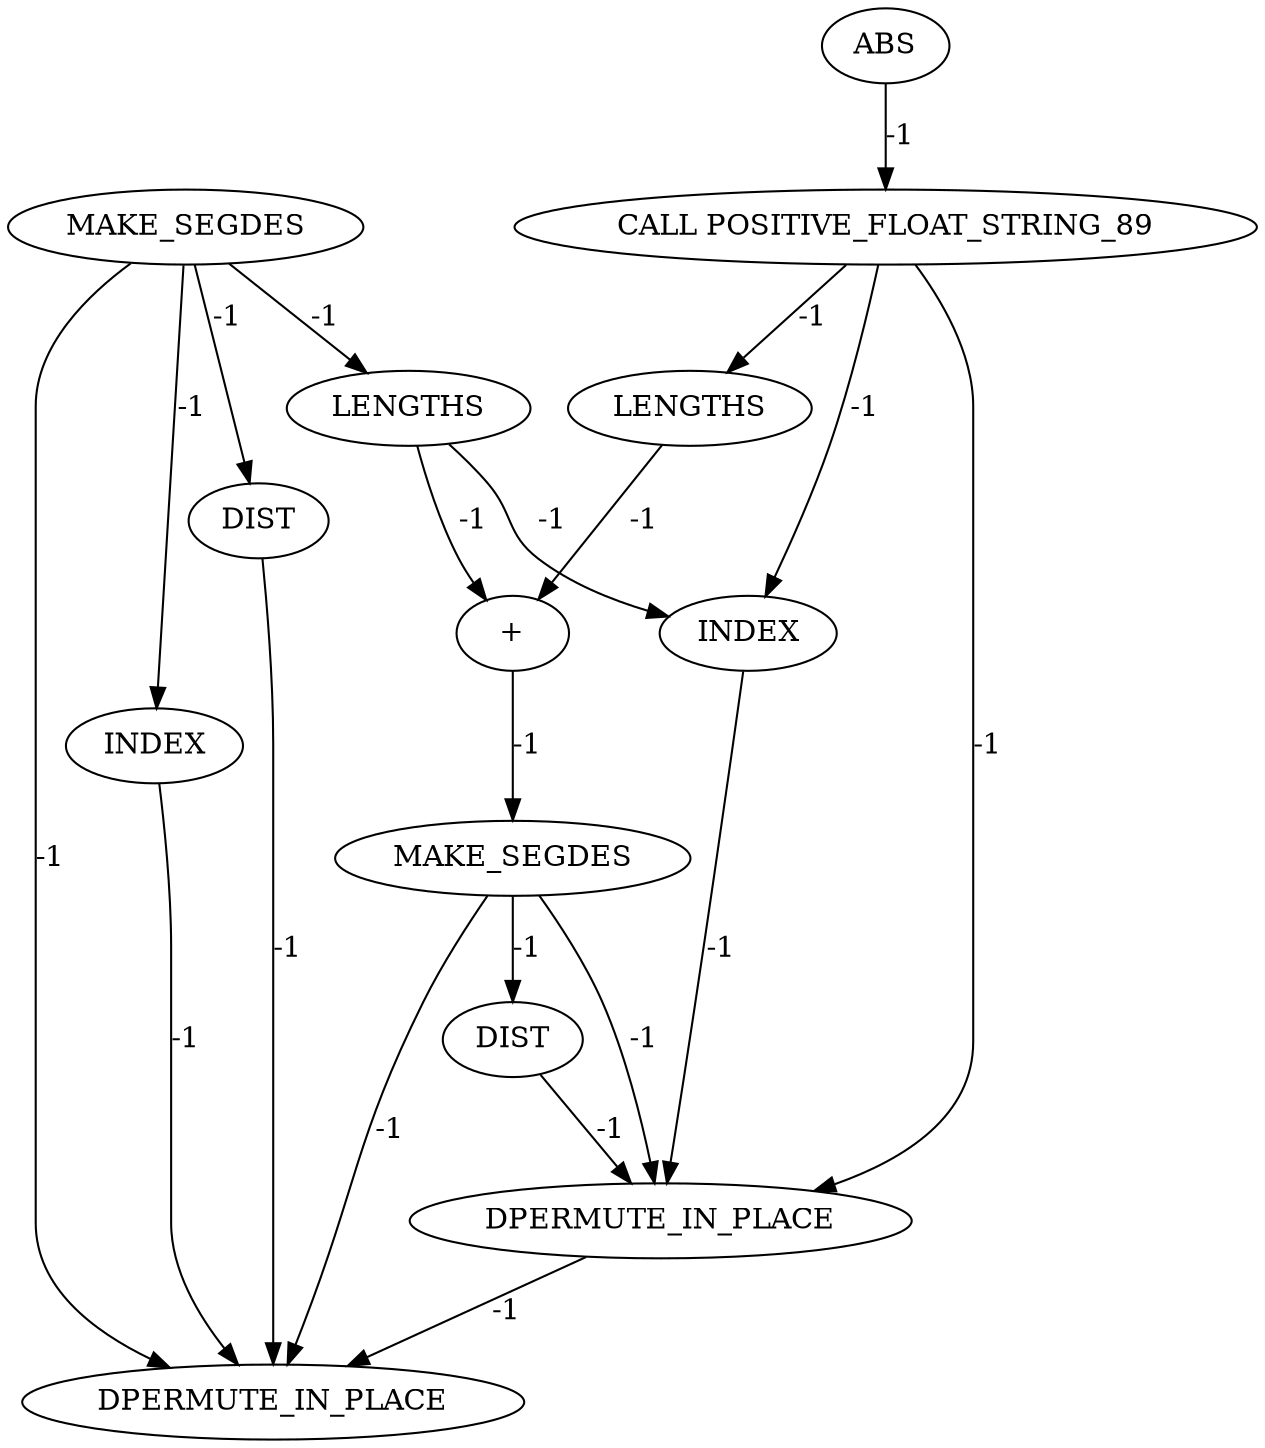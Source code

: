 digraph {
	maximal_independent_set_large_grid_INST_4280 [label=INDEX cost=0]
	maximal_independent_set_large_grid_INST_4251 [label=MAKE_SEGDES cost=0]
	maximal_independent_set_large_grid_INST_1114 [label="CALL POSITIVE_FLOAT_STRING_89" cost=0]
	maximal_independent_set_large_grid_INST_4257 [label=DIST cost=0]
	maximal_independent_set_large_grid_INST_5999 [label=DPERMUTE_IN_PLACE cost=0]
	maximal_independent_set_large_grid_INST_4268 [label=INDEX cost=0]
	maximal_independent_set_large_grid_INST_4272 [label=LENGTHS cost=0]
	maximal_independent_set_large_grid_INST_4296 [label=MAKE_SEGDES cost=0]
	maximal_independent_set_large_grid_INST_1109 [label=ABS cost=0]
	maximal_independent_set_large_grid_INST_4302 [label=DIST cost=0]
	maximal_independent_set_large_grid_INST_4290 [label=LENGTHS cost=0]
	maximal_independent_set_large_grid_INST_4291 [label="+" cost=0]
	maximal_independent_set_large_grid_INST_6000 [label=DPERMUTE_IN_PLACE cost=0]
	maximal_independent_set_large_grid_INST_4280 -> maximal_independent_set_large_grid_INST_5999 [label=-1 cost=-1]
	maximal_independent_set_large_grid_INST_4251 -> maximal_independent_set_large_grid_INST_4257 [label=-1 cost=-1]
	maximal_independent_set_large_grid_INST_4251 -> maximal_independent_set_large_grid_INST_4268 [label=-1 cost=-1]
	maximal_independent_set_large_grid_INST_4251 -> maximal_independent_set_large_grid_INST_4272 [label=-1 cost=-1]
	maximal_independent_set_large_grid_INST_4251 -> maximal_independent_set_large_grid_INST_6000 [label=-1 cost=-1]
	maximal_independent_set_large_grid_INST_1114 -> maximal_independent_set_large_grid_INST_4280 [label=-1 cost=-1]
	maximal_independent_set_large_grid_INST_1114 -> maximal_independent_set_large_grid_INST_4290 [label=-1 cost=-1]
	maximal_independent_set_large_grid_INST_1114 -> maximal_independent_set_large_grid_INST_5999 [label=-1 cost=-1]
	maximal_independent_set_large_grid_INST_4257 -> maximal_independent_set_large_grid_INST_6000 [label=-1 cost=-1]
	maximal_independent_set_large_grid_INST_5999 -> maximal_independent_set_large_grid_INST_6000 [label=-1 cost=-1]
	maximal_independent_set_large_grid_INST_4268 -> maximal_independent_set_large_grid_INST_6000 [label=-1 cost=-1]
	maximal_independent_set_large_grid_INST_4272 -> maximal_independent_set_large_grid_INST_4280 [label=-1 cost=-1]
	maximal_independent_set_large_grid_INST_4272 -> maximal_independent_set_large_grid_INST_4291 [label=-1 cost=-1]
	maximal_independent_set_large_grid_INST_4296 -> maximal_independent_set_large_grid_INST_4302 [label=-1 cost=-1]
	maximal_independent_set_large_grid_INST_4296 -> maximal_independent_set_large_grid_INST_5999 [label=-1 cost=-1]
	maximal_independent_set_large_grid_INST_4296 -> maximal_independent_set_large_grid_INST_6000 [label=-1 cost=-1]
	maximal_independent_set_large_grid_INST_1109 -> maximal_independent_set_large_grid_INST_1114 [label=-1 cost=-1]
	maximal_independent_set_large_grid_INST_4302 -> maximal_independent_set_large_grid_INST_5999 [label=-1 cost=-1]
	maximal_independent_set_large_grid_INST_4290 -> maximal_independent_set_large_grid_INST_4291 [label=-1 cost=-1]
	maximal_independent_set_large_grid_INST_4291 -> maximal_independent_set_large_grid_INST_4296 [label=-1 cost=-1]
}
